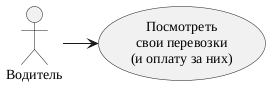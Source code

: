 @startuml
skinparam defaultFontName Liberation Serif

actor "Водитель" as driver

usecase "Посмотреть\nсвои перевозки\n(и оплату за них)" as view_transp

driver -right-> view_transp

@enduml

